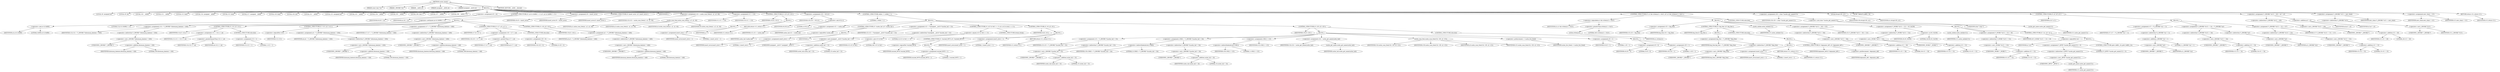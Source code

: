 digraph cache_insert {  
"1000119" [label = "(METHOD,cache_insert)" ]
"1000120" [label = "(PARAM,const char *a1)" ]
"1000121" [label = "(PARAM,_DWORD *a2)" ]
"1000122" [label = "(PARAM,__int64 a3)" ]
"1000123" [label = "(PARAM,unsigned __int64 a4)" ]
"1000124" [label = "(PARAM,unsigned __int16 a5)" ]
"1000125" [label = "(BLOCK,,)" ]
"1000126" [label = "(LOCAL,v8: unsigned int)" ]
"1000127" [label = "(LOCAL,v9: int)" ]
"1000128" [label = "(LOCAL,v10: __int64)" ]
"1000129" [label = "(LOCAL,v11: __int64)" ]
"1000130" [label = "(LOCAL,v12: bool)" ]
"1000131" [label = "(LOCAL,v14: unsigned __int64)" ]
"1000132" [label = "(LOCAL,v15: bool)" ]
"1000133" [label = "(LOCAL,v17: unsigned __int64)" ]
"1000134" [label = "(LOCAL,v18: bool)" ]
"1000135" [label = "(LOCAL,v20: int)" ]
"1000136" [label = "(LOCAL,v21: __int64)" ]
"1000137" [label = "(LOCAL,v22: unsigned int)" ]
"1000138" [label = "(LOCAL,v23: __int64)" ]
"1000139" [label = "(LOCAL,v24: __int64)" ]
"1000140" [label = "(LOCAL,v25: __int64)" ]
"1000141" [label = "(LOCAL,v26: char *)" ]
"1000142" [label = "(LOCAL,v27: __int64)" ]
"1000143" [label = "(LOCAL,v29: __int64 [ 2 ])" ]
"1000144" [label = "(<operator>.assignment,v8 = a5)" ]
"1000145" [label = "(IDENTIFIER,v8,v8 = a5)" ]
"1000146" [label = "(IDENTIFIER,a5,v8 = a5)" ]
"1000147" [label = "(CONTROL_STRUCTURE,if ( (a5 & 0x980) != 0 ),if ( (a5 & 0x980) != 0 ))" ]
"1000148" [label = "(<operator>.notEquals,(a5 & 0x980) != 0)" ]
"1000149" [label = "(<operator>.and,a5 & 0x980)" ]
"1000150" [label = "(IDENTIFIER,a5,a5 & 0x980)" ]
"1000151" [label = "(LITERAL,0x980,a5 & 0x980)" ]
"1000152" [label = "(LITERAL,0,(a5 & 0x980) != 0)" ]
"1000153" [label = "(BLOCK,,)" ]
"1000154" [label = "(<operator>.assignment,v14 = *(_QWORD *)(dnsmasq_daemon + 456))" ]
"1000155" [label = "(IDENTIFIER,v14,v14 = *(_QWORD *)(dnsmasq_daemon + 456))" ]
"1000156" [label = "(<operator>.indirection,*(_QWORD *)(dnsmasq_daemon + 456))" ]
"1000157" [label = "(<operator>.cast,(_QWORD *)(dnsmasq_daemon + 456))" ]
"1000158" [label = "(UNKNOWN,_QWORD *,_QWORD *)" ]
"1000159" [label = "(<operator>.addition,dnsmasq_daemon + 456)" ]
"1000160" [label = "(IDENTIFIER,dnsmasq_daemon,dnsmasq_daemon + 456)" ]
"1000161" [label = "(LITERAL,456,dnsmasq_daemon + 456)" ]
"1000162" [label = "(CONTROL_STRUCTURE,if ( v14 ),if ( v14 ))" ]
"1000163" [label = "(IDENTIFIER,v14,if ( v14 ))" ]
"1000164" [label = "(<operator>.assignment,v15 = v14 >= a4)" ]
"1000165" [label = "(IDENTIFIER,v15,v15 = v14 >= a4)" ]
"1000166" [label = "(<operator>.greaterEqualsThan,v14 >= a4)" ]
"1000167" [label = "(IDENTIFIER,v14,v14 >= a4)" ]
"1000168" [label = "(IDENTIFIER,a4,v14 >= a4)" ]
"1000169" [label = "(CONTROL_STRUCTURE,else,else)" ]
"1000170" [label = "(<operator>.assignment,v15 = 1)" ]
"1000171" [label = "(IDENTIFIER,v15,v15 = 1)" ]
"1000172" [label = "(LITERAL,1,v15 = 1)" ]
"1000173" [label = "(CONTROL_STRUCTURE,if ( !v15 ),if ( !v15 ))" ]
"1000174" [label = "(<operator>.logicalNot,!v15)" ]
"1000175" [label = "(IDENTIFIER,v15,!v15)" ]
"1000176" [label = "(<operator>.assignment,a4 = *(_QWORD *)(dnsmasq_daemon + 456))" ]
"1000177" [label = "(IDENTIFIER,a4,a4 = *(_QWORD *)(dnsmasq_daemon + 456))" ]
"1000178" [label = "(<operator>.indirection,*(_QWORD *)(dnsmasq_daemon + 456))" ]
"1000179" [label = "(<operator>.cast,(_QWORD *)(dnsmasq_daemon + 456))" ]
"1000180" [label = "(UNKNOWN,_QWORD *,_QWORD *)" ]
"1000181" [label = "(<operator>.addition,dnsmasq_daemon + 456)" ]
"1000182" [label = "(IDENTIFIER,dnsmasq_daemon,dnsmasq_daemon + 456)" ]
"1000183" [label = "(LITERAL,456,dnsmasq_daemon + 456)" ]
"1000184" [label = "(<operator>.assignment,v17 = *(_QWORD *)(dnsmasq_daemon + 448))" ]
"1000185" [label = "(IDENTIFIER,v17,v17 = *(_QWORD *)(dnsmasq_daemon + 448))" ]
"1000186" [label = "(<operator>.indirection,*(_QWORD *)(dnsmasq_daemon + 448))" ]
"1000187" [label = "(<operator>.cast,(_QWORD *)(dnsmasq_daemon + 448))" ]
"1000188" [label = "(UNKNOWN,_QWORD *,_QWORD *)" ]
"1000189" [label = "(<operator>.addition,dnsmasq_daemon + 448)" ]
"1000190" [label = "(IDENTIFIER,dnsmasq_daemon,dnsmasq_daemon + 448)" ]
"1000191" [label = "(LITERAL,448,dnsmasq_daemon + 448)" ]
"1000192" [label = "(CONTROL_STRUCTURE,if ( v17 ),if ( v17 ))" ]
"1000193" [label = "(IDENTIFIER,v17,if ( v17 ))" ]
"1000194" [label = "(<operator>.assignment,v18 = v17 > a4)" ]
"1000195" [label = "(IDENTIFIER,v18,v18 = v17 > a4)" ]
"1000196" [label = "(<operator>.greaterThan,v17 > a4)" ]
"1000197" [label = "(IDENTIFIER,v17,v17 > a4)" ]
"1000198" [label = "(IDENTIFIER,a4,v17 > a4)" ]
"1000199" [label = "(CONTROL_STRUCTURE,else,else)" ]
"1000200" [label = "(<operator>.assignment,v18 = 0)" ]
"1000201" [label = "(IDENTIFIER,v18,v18 = 0)" ]
"1000202" [label = "(LITERAL,0,v18 = 0)" ]
"1000203" [label = "(CONTROL_STRUCTURE,if ( v18 ),if ( v18 ))" ]
"1000204" [label = "(IDENTIFIER,v18,if ( v18 ))" ]
"1000205" [label = "(<operator>.assignment,a4 = *(_QWORD *)(dnsmasq_daemon + 448))" ]
"1000206" [label = "(IDENTIFIER,a4,a4 = *(_QWORD *)(dnsmasq_daemon + 448))" ]
"1000207" [label = "(<operator>.indirection,*(_QWORD *)(dnsmasq_daemon + 448))" ]
"1000208" [label = "(<operator>.cast,(_QWORD *)(dnsmasq_daemon + 448))" ]
"1000209" [label = "(UNKNOWN,_QWORD *,_QWORD *)" ]
"1000210" [label = "(<operator>.addition,dnsmasq_daemon + 448)" ]
"1000211" [label = "(IDENTIFIER,dnsmasq_daemon,dnsmasq_daemon + 448)" ]
"1000212" [label = "(LITERAL,448,dnsmasq_daemon + 448)" ]
"1000213" [label = "(<operator>.assignment,v9 = insert_error)" ]
"1000214" [label = "(IDENTIFIER,v9,v9 = insert_error)" ]
"1000215" [label = "(IDENTIFIER,insert_error,v9 = insert_error)" ]
"1000216" [label = "(CONTROL_STRUCTURE,if ( insert_error ),if ( insert_error ))" ]
"1000217" [label = "(IDENTIFIER,insert_error,if ( insert_error ))" ]
"1000218" [label = "(IDENTIFIER,L,)" ]
"1000219" [label = "(<operator>.assignment,v10 = cache_scan_free(a1, a2, a3, v8))" ]
"1000220" [label = "(IDENTIFIER,v10,v10 = cache_scan_free(a1, a2, a3, v8))" ]
"1000221" [label = "(cache_scan_free,cache_scan_free(a1, a2, a3, v8))" ]
"1000222" [label = "(IDENTIFIER,a1,cache_scan_free(a1, a2, a3, v8))" ]
"1000223" [label = "(IDENTIFIER,a2,cache_scan_free(a1, a2, a3, v8))" ]
"1000224" [label = "(IDENTIFIER,a3,cache_scan_free(a1, a2, a3, v8))" ]
"1000225" [label = "(IDENTIFIER,v8,cache_scan_free(a1, a2, a3, v8))" ]
"1000226" [label = "(<operator>.assignment,v11 = v10)" ]
"1000227" [label = "(IDENTIFIER,v11,v11 = v10)" ]
"1000228" [label = "(IDENTIFIER,v10,v11 = v10)" ]
"1000229" [label = "(CONTROL_STRUCTURE,if ( v10 ),if ( v10 ))" ]
"1000230" [label = "(IDENTIFIER,v10,if ( v10 ))" ]
"1000231" [label = "(BLOCK,,)" ]
"1000232" [label = "(BLOCK,,)" ]
"1000233" [label = "(<operator>.assignment,insert_error = 1)" ]
"1000234" [label = "(IDENTIFIER,insert_error,insert_error = 1)" ]
"1000235" [label = "(LITERAL,1,insert_error = 1)" ]
"1000236" [label = "(IDENTIFIER,L,)" ]
"1000237" [label = "(RETURN,return v11;,return v11;)" ]
"1000238" [label = "(IDENTIFIER,v11,return v11;)" ]
"1000239" [label = "(<operator>.assignment,v20 = v8 & 4)" ]
"1000240" [label = "(IDENTIFIER,v20,v20 = v8 & 4)" ]
"1000241" [label = "(<operator>.and,v8 & 4)" ]
"1000242" [label = "(IDENTIFIER,v8,v8 & 4)" ]
"1000243" [label = "(LITERAL,4,v8 & 4)" ]
"1000244" [label = "(CONTROL_STRUCTURE,while ( 1 ),while ( 1 ))" ]
"1000245" [label = "(LITERAL,1,while ( 1 ))" ]
"1000246" [label = "(BLOCK,,)" ]
"1000247" [label = "(<operator>.assignment,v21 = cache_tail)" ]
"1000248" [label = "(IDENTIFIER,v21,v21 = cache_tail)" ]
"1000249" [label = "(IDENTIFIER,cache_tail,v21 = cache_tail)" ]
"1000250" [label = "(CONTROL_STRUCTURE,if ( !cache_tail ),if ( !cache_tail ))" ]
"1000251" [label = "(<operator>.logicalNot,!cache_tail)" ]
"1000252" [label = "(IDENTIFIER,cache_tail,!cache_tail)" ]
"1000253" [label = "(BLOCK,,)" ]
"1000254" [label = "(<operator>.assignment,insert_error = 1)" ]
"1000255" [label = "(IDENTIFIER,insert_error,insert_error = 1)" ]
"1000256" [label = "(LITERAL,1,insert_error = 1)" ]
"1000257" [label = "(IDENTIFIER,L,)" ]
"1000258" [label = "(<operator>.assignment,v22 = *(unsigned __int16 *)(cache_tail + 52))" ]
"1000259" [label = "(IDENTIFIER,v22,v22 = *(unsigned __int16 *)(cache_tail + 52))" ]
"1000260" [label = "(<operator>.indirection,*(unsigned __int16 *)(cache_tail + 52))" ]
"1000261" [label = "(<operator>.cast,(unsigned __int16 *)(cache_tail + 52))" ]
"1000262" [label = "(UNKNOWN,unsigned __int16 *,unsigned __int16 *)" ]
"1000263" [label = "(<operator>.addition,cache_tail + 52)" ]
"1000264" [label = "(IDENTIFIER,cache_tail,cache_tail + 52)" ]
"1000265" [label = "(LITERAL,52,cache_tail + 52)" ]
"1000266" [label = "(CONTROL_STRUCTURE,if ( (v22 & 0xC) == 0 ),if ( (v22 & 0xC) == 0 ))" ]
"1000267" [label = "(<operator>.equals,(v22 & 0xC) == 0)" ]
"1000268" [label = "(<operator>.and,v22 & 0xC)" ]
"1000269" [label = "(IDENTIFIER,v22,v22 & 0xC)" ]
"1000270" [label = "(LITERAL,0xC,v22 & 0xC)" ]
"1000271" [label = "(LITERAL,0,(v22 & 0xC) == 0)" ]
"1000272" [label = "(CONTROL_STRUCTURE,break;,break;)" ]
"1000273" [label = "(CONTROL_STRUCTURE,if ( v9 ),if ( v9 ))" ]
"1000274" [label = "(IDENTIFIER,v9,if ( v9 ))" ]
"1000275" [label = "(BLOCK,,)" ]
"1000276" [label = "(CONTROL_STRUCTURE,if ( !warned_9978 ),if ( !warned_9978 ))" ]
"1000277" [label = "(<operator>.logicalNot,!warned_9978)" ]
"1000278" [label = "(IDENTIFIER,warned_9978,!warned_9978)" ]
"1000279" [label = "(BLOCK,,)" ]
"1000280" [label = "(<operator>.assignment,warned_9978 = 1)" ]
"1000281" [label = "(IDENTIFIER,warned_9978,warned_9978 = 1)" ]
"1000282" [label = "(LITERAL,1,warned_9978 = 1)" ]
"1000283" [label = "(<operator>.assignment,insert_error = 1)" ]
"1000284" [label = "(IDENTIFIER,insert_error,insert_error = 1)" ]
"1000285" [label = "(LITERAL,1,insert_error = 1)" ]
"1000286" [label = "(RETURN,return v11;,return v11;)" ]
"1000287" [label = "(IDENTIFIER,v11,return v11;)" ]
"1000288" [label = "(CONTROL_STRUCTURE,if ( v20 ),if ( v20 ))" ]
"1000289" [label = "(IDENTIFIER,v20,if ( v20 ))" ]
"1000290" [label = "(BLOCK,,)" ]
"1000291" [label = "(<operator>.assignment,v23 = *(_QWORD *)(cache_tail + 32))" ]
"1000292" [label = "(IDENTIFIER,v23,v23 = *(_QWORD *)(cache_tail + 32))" ]
"1000293" [label = "(<operator>.indirection,*(_QWORD *)(cache_tail + 32))" ]
"1000294" [label = "(<operator>.cast,(_QWORD *)(cache_tail + 32))" ]
"1000295" [label = "(UNKNOWN,_QWORD *,_QWORD *)" ]
"1000296" [label = "(<operator>.addition,cache_tail + 32)" ]
"1000297" [label = "(IDENTIFIER,cache_tail,cache_tail + 32)" ]
"1000298" [label = "(LITERAL,32,cache_tail + 32)" ]
"1000299" [label = "(<operator>.assignment,v29[0] = *(_QWORD *)(cache_tail + 24))" ]
"1000300" [label = "(<operator>.indirectIndexAccess,v29[0])" ]
"1000301" [label = "(IDENTIFIER,v29,v29[0] = *(_QWORD *)(cache_tail + 24))" ]
"1000302" [label = "(LITERAL,0,v29[0] = *(_QWORD *)(cache_tail + 24))" ]
"1000303" [label = "(<operator>.indirection,*(_QWORD *)(cache_tail + 24))" ]
"1000304" [label = "(<operator>.cast,(_QWORD *)(cache_tail + 24))" ]
"1000305" [label = "(UNKNOWN,_QWORD *,_QWORD *)" ]
"1000306" [label = "(<operator>.addition,cache_tail + 24)" ]
"1000307" [label = "(IDENTIFIER,cache_tail,cache_tail + 24)" ]
"1000308" [label = "(LITERAL,24,cache_tail + 24)" ]
"1000309" [label = "(<operator>.assignment,v29[1] = v23)" ]
"1000310" [label = "(<operator>.indirectIndexAccess,v29[1])" ]
"1000311" [label = "(IDENTIFIER,v29,v29[1] = v23)" ]
"1000312" [label = "(LITERAL,1,v29[1] = v23)" ]
"1000313" [label = "(IDENTIFIER,v23,v29[1] = v23)" ]
"1000314" [label = "(<operator>.assignment,v24 = cache_get_name(cache_tail))" ]
"1000315" [label = "(IDENTIFIER,v24,v24 = cache_get_name(cache_tail))" ]
"1000316" [label = "(cache_get_name,cache_get_name(cache_tail))" ]
"1000317" [label = "(IDENTIFIER,cache_tail,cache_get_name(cache_tail))" ]
"1000318" [label = "(cache_scan_free,cache_scan_free(v24, v29, a3, v22))" ]
"1000319" [label = "(IDENTIFIER,v24,cache_scan_free(v24, v29, a3, v22))" ]
"1000320" [label = "(IDENTIFIER,v29,cache_scan_free(v24, v29, a3, v22))" ]
"1000321" [label = "(IDENTIFIER,a3,cache_scan_free(v24, v29, a3, v22))" ]
"1000322" [label = "(IDENTIFIER,v22,cache_scan_free(v24, v29, a3, v22))" ]
"1000323" [label = "(<operator>.preIncrement,++cache_live_freed)" ]
"1000324" [label = "(IDENTIFIER,cache_live_freed,++cache_live_freed)" ]
"1000325" [label = "(<operator>.assignment,v9 = 1)" ]
"1000326" [label = "(IDENTIFIER,v9,v9 = 1)" ]
"1000327" [label = "(LITERAL,1,v9 = 1)" ]
"1000328" [label = "(CONTROL_STRUCTURE,else,else)" ]
"1000329" [label = "(BLOCK,,)" ]
"1000330" [label = "(<operator>.assignment,v9 = 0)" ]
"1000331" [label = "(IDENTIFIER,v9,v9 = 0)" ]
"1000332" [label = "(LITERAL,0,v9 = 0)" ]
"1000333" [label = "(<operator>.assignment,v20 = 1)" ]
"1000334" [label = "(IDENTIFIER,v20,v20 = 1)" ]
"1000335" [label = "(LITERAL,1,v20 = 1)" ]
"1000336" [label = "(CONTROL_STRUCTURE,if ( a1 && strlen(a1) > 0x31 ),if ( a1 && strlen(a1) > 0x31 ))" ]
"1000337" [label = "(<operator>.logicalAnd,a1 && strlen(a1) > 0x31)" ]
"1000338" [label = "(IDENTIFIER,a1,a1 && strlen(a1) > 0x31)" ]
"1000339" [label = "(<operator>.greaterThan,strlen(a1) > 0x31)" ]
"1000340" [label = "(strlen,strlen(a1))" ]
"1000341" [label = "(IDENTIFIER,a1,strlen(a1))" ]
"1000342" [label = "(LITERAL,0x31,strlen(a1) > 0x31)" ]
"1000343" [label = "(BLOCK,,)" ]
"1000344" [label = "(<operator>.assignment,v25 = big_free)" ]
"1000345" [label = "(IDENTIFIER,v25,v25 = big_free)" ]
"1000346" [label = "(IDENTIFIER,big_free,v25 = big_free)" ]
"1000347" [label = "(CONTROL_STRUCTURE,if ( big_free ),if ( big_free ))" ]
"1000348" [label = "(IDENTIFIER,big_free,if ( big_free ))" ]
"1000349" [label = "(BLOCK,,)" ]
"1000350" [label = "(<operator>.assignment,big_free = *(_QWORD *)big_free)" ]
"1000351" [label = "(IDENTIFIER,big_free,big_free = *(_QWORD *)big_free)" ]
"1000352" [label = "(<operator>.indirection,*(_QWORD *)big_free)" ]
"1000353" [label = "(<operator>.cast,(_QWORD *)big_free)" ]
"1000354" [label = "(UNKNOWN,_QWORD *,_QWORD *)" ]
"1000355" [label = "(IDENTIFIER,big_free,(_QWORD *)big_free)" ]
"1000356" [label = "(CONTROL_STRUCTURE,else,else)" ]
"1000357" [label = "(BLOCK,,)" ]
"1000358" [label = "(BLOCK,,)" ]
"1000359" [label = "(<operator>.assignment,insert_error = 1)" ]
"1000360" [label = "(IDENTIFIER,insert_error,insert_error = 1)" ]
"1000361" [label = "(LITERAL,1,insert_error = 1)" ]
"1000362" [label = "(RETURN,return v11;,return v11;)" ]
"1000363" [label = "(IDENTIFIER,v11,return v11;)" ]
"1000364" [label = "(CONTROL_STRUCTURE,if ( bignames_left ),if ( bignames_left ))" ]
"1000365" [label = "(IDENTIFIER,bignames_left,if ( bignames_left ))" ]
"1000366" [label = "(<operator>.preDecrement,--bignames_left)" ]
"1000367" [label = "(IDENTIFIER,bignames_left,--bignames_left)" ]
"1000368" [label = "(cache_unlink,cache_unlink(v21))" ]
"1000369" [label = "(IDENTIFIER,v21,cache_unlink(v21))" ]
"1000370" [label = "(<operator>.assignment,*(_QWORD *)(v21 + 56) = v25)" ]
"1000371" [label = "(<operator>.indirection,*(_QWORD *)(v21 + 56))" ]
"1000372" [label = "(<operator>.cast,(_QWORD *)(v21 + 56))" ]
"1000373" [label = "(UNKNOWN,_QWORD *,_QWORD *)" ]
"1000374" [label = "(<operator>.addition,v21 + 56)" ]
"1000375" [label = "(IDENTIFIER,v21,v21 + 56)" ]
"1000376" [label = "(LITERAL,56,v21 + 56)" ]
"1000377" [label = "(IDENTIFIER,v25,*(_QWORD *)(v21 + 56) = v25)" ]
"1000378" [label = "(<operator>.assignment,*(_WORD *)(v21 + 52) = v8 | 0x200)" ]
"1000379" [label = "(<operator>.indirection,*(_WORD *)(v21 + 52))" ]
"1000380" [label = "(<operator>.cast,(_WORD *)(v21 + 52))" ]
"1000381" [label = "(UNKNOWN,_WORD *,_WORD *)" ]
"1000382" [label = "(<operator>.addition,v21 + 52)" ]
"1000383" [label = "(IDENTIFIER,v21,v21 + 52)" ]
"1000384" [label = "(LITERAL,52,v21 + 52)" ]
"1000385" [label = "(<operator>.or,v8 | 0x200)" ]
"1000386" [label = "(IDENTIFIER,v8,v8 | 0x200)" ]
"1000387" [label = "(LITERAL,0x200,v8 | 0x200)" ]
"1000388" [label = "(CONTROL_STRUCTURE,else,else)" ]
"1000389" [label = "(BLOCK,,)" ]
"1000390" [label = "(cache_unlink,cache_unlink(v21))" ]
"1000391" [label = "(IDENTIFIER,v21,cache_unlink(v21))" ]
"1000392" [label = "(<operator>.assignment,*(_WORD *)(v21 + 52) = v8)" ]
"1000393" [label = "(<operator>.indirection,*(_WORD *)(v21 + 52))" ]
"1000394" [label = "(<operator>.cast,(_WORD *)(v21 + 52))" ]
"1000395" [label = "(UNKNOWN,_WORD *,_WORD *)" ]
"1000396" [label = "(<operator>.addition,v21 + 52)" ]
"1000397" [label = "(IDENTIFIER,v21,v21 + 52)" ]
"1000398" [label = "(LITERAL,52,v21 + 52)" ]
"1000399" [label = "(IDENTIFIER,v8,*(_WORD *)(v21 + 52) = v8)" ]
"1000400" [label = "(CONTROL_STRUCTURE,if ( !a1 ),if ( !a1 ))" ]
"1000401" [label = "(<operator>.logicalNot,!a1)" ]
"1000402" [label = "(IDENTIFIER,a1,!a1)" ]
"1000403" [label = "(BLOCK,,)" ]
"1000404" [label = "(<operator>.assignment,*(_BYTE *)cache_get_name(v21) = 0)" ]
"1000405" [label = "(<operator>.indirection,*(_BYTE *)cache_get_name(v21))" ]
"1000406" [label = "(<operator>.cast,(_BYTE *)cache_get_name(v21))" ]
"1000407" [label = "(UNKNOWN,_BYTE *,_BYTE *)" ]
"1000408" [label = "(cache_get_name,cache_get_name(v21))" ]
"1000409" [label = "(IDENTIFIER,v21,cache_get_name(v21))" ]
"1000410" [label = "(LITERAL,0,*(_BYTE *)cache_get_name(v21) = 0)" ]
"1000411" [label = "(CONTROL_STRUCTURE,goto LABEL_54;,goto LABEL_54;)" ]
"1000412" [label = "(<operator>.assignment,v26 = (char *)cache_get_name(v21))" ]
"1000413" [label = "(IDENTIFIER,v26,v26 = (char *)cache_get_name(v21))" ]
"1000414" [label = "(<operator>.cast,(char *)cache_get_name(v21))" ]
"1000415" [label = "(UNKNOWN,char *,char *)" ]
"1000416" [label = "(cache_get_name,cache_get_name(v21))" ]
"1000417" [label = "(IDENTIFIER,v21,cache_get_name(v21))" ]
"1000418" [label = "(strcpy,strcpy(v26, a1))" ]
"1000419" [label = "(IDENTIFIER,v26,strcpy(v26, a1))" ]
"1000420" [label = "(IDENTIFIER,a1,strcpy(v26, a1))" ]
"1000421" [label = "(JUMP_TARGET,LABEL_54)" ]
"1000422" [label = "(CONTROL_STRUCTURE,if ( a2 ),if ( a2 ))" ]
"1000423" [label = "(IDENTIFIER,a2,if ( a2 ))" ]
"1000424" [label = "(BLOCK,,)" ]
"1000425" [label = "(<operator>.assignment,v27 = *((_QWORD *)a2 + 1))" ]
"1000426" [label = "(IDENTIFIER,v27,v27 = *((_QWORD *)a2 + 1))" ]
"1000427" [label = "(<operator>.indirection,*((_QWORD *)a2 + 1))" ]
"1000428" [label = "(<operator>.addition,(_QWORD *)a2 + 1)" ]
"1000429" [label = "(<operator>.cast,(_QWORD *)a2)" ]
"1000430" [label = "(UNKNOWN,_QWORD *,_QWORD *)" ]
"1000431" [label = "(IDENTIFIER,a2,(_QWORD *)a2)" ]
"1000432" [label = "(LITERAL,1,(_QWORD *)a2 + 1)" ]
"1000433" [label = "(<operator>.assignment,*(_QWORD *)(v21 + 24) = *(_QWORD *)a2)" ]
"1000434" [label = "(<operator>.indirection,*(_QWORD *)(v21 + 24))" ]
"1000435" [label = "(<operator>.cast,(_QWORD *)(v21 + 24))" ]
"1000436" [label = "(UNKNOWN,_QWORD *,_QWORD *)" ]
"1000437" [label = "(<operator>.addition,v21 + 24)" ]
"1000438" [label = "(IDENTIFIER,v21,v21 + 24)" ]
"1000439" [label = "(LITERAL,24,v21 + 24)" ]
"1000440" [label = "(<operator>.indirection,*(_QWORD *)a2)" ]
"1000441" [label = "(<operator>.cast,(_QWORD *)a2)" ]
"1000442" [label = "(UNKNOWN,_QWORD *,_QWORD *)" ]
"1000443" [label = "(IDENTIFIER,a2,(_QWORD *)a2)" ]
"1000444" [label = "(<operator>.assignment,*(_QWORD *)(v21 + 32) = v27)" ]
"1000445" [label = "(<operator>.indirection,*(_QWORD *)(v21 + 32))" ]
"1000446" [label = "(<operator>.cast,(_QWORD *)(v21 + 32))" ]
"1000447" [label = "(UNKNOWN,_QWORD *,_QWORD *)" ]
"1000448" [label = "(<operator>.addition,v21 + 32)" ]
"1000449" [label = "(IDENTIFIER,v21,v21 + 32)" ]
"1000450" [label = "(LITERAL,32,v21 + 32)" ]
"1000451" [label = "(IDENTIFIER,v27,*(_QWORD *)(v21 + 32) = v27)" ]
"1000452" [label = "(<operator>.assignment,*(_QWORD *)(v21 + 40) = a4 + a3)" ]
"1000453" [label = "(<operator>.indirection,*(_QWORD *)(v21 + 40))" ]
"1000454" [label = "(<operator>.cast,(_QWORD *)(v21 + 40))" ]
"1000455" [label = "(UNKNOWN,_QWORD *,_QWORD *)" ]
"1000456" [label = "(<operator>.addition,v21 + 40)" ]
"1000457" [label = "(IDENTIFIER,v21,v21 + 40)" ]
"1000458" [label = "(LITERAL,40,v21 + 40)" ]
"1000459" [label = "(<operator>.addition,a4 + a3)" ]
"1000460" [label = "(IDENTIFIER,a4,a4 + a3)" ]
"1000461" [label = "(IDENTIFIER,a3,a4 + a3)" ]
"1000462" [label = "(<operator>.assignment,*(_QWORD *)v21 = new_chain)" ]
"1000463" [label = "(<operator>.indirection,*(_QWORD *)v21)" ]
"1000464" [label = "(<operator>.cast,(_QWORD *)v21)" ]
"1000465" [label = "(UNKNOWN,_QWORD *,_QWORD *)" ]
"1000466" [label = "(IDENTIFIER,v21,(_QWORD *)v21)" ]
"1000467" [label = "(IDENTIFIER,new_chain,*(_QWORD *)v21 = new_chain)" ]
"1000468" [label = "(<operator>.assignment,new_chain = v21)" ]
"1000469" [label = "(IDENTIFIER,new_chain,new_chain = v21)" ]
"1000470" [label = "(IDENTIFIER,v21,new_chain = v21)" ]
"1000471" [label = "(RETURN,return v21;,return v21;)" ]
"1000472" [label = "(IDENTIFIER,v21,return v21;)" ]
"1000473" [label = "(METHOD_RETURN,__int64 __fastcall)" ]
  "1000119" -> "1000120" 
  "1000119" -> "1000121" 
  "1000119" -> "1000122" 
  "1000119" -> "1000123" 
  "1000119" -> "1000124" 
  "1000119" -> "1000125" 
  "1000119" -> "1000473" 
  "1000125" -> "1000126" 
  "1000125" -> "1000127" 
  "1000125" -> "1000128" 
  "1000125" -> "1000129" 
  "1000125" -> "1000130" 
  "1000125" -> "1000131" 
  "1000125" -> "1000132" 
  "1000125" -> "1000133" 
  "1000125" -> "1000134" 
  "1000125" -> "1000135" 
  "1000125" -> "1000136" 
  "1000125" -> "1000137" 
  "1000125" -> "1000138" 
  "1000125" -> "1000139" 
  "1000125" -> "1000140" 
  "1000125" -> "1000141" 
  "1000125" -> "1000142" 
  "1000125" -> "1000143" 
  "1000125" -> "1000144" 
  "1000125" -> "1000147" 
  "1000125" -> "1000213" 
  "1000125" -> "1000216" 
  "1000125" -> "1000218" 
  "1000125" -> "1000219" 
  "1000125" -> "1000226" 
  "1000125" -> "1000229" 
  "1000125" -> "1000239" 
  "1000125" -> "1000244" 
  "1000125" -> "1000336" 
  "1000125" -> "1000412" 
  "1000125" -> "1000418" 
  "1000125" -> "1000421" 
  "1000125" -> "1000422" 
  "1000125" -> "1000452" 
  "1000125" -> "1000462" 
  "1000125" -> "1000468" 
  "1000125" -> "1000471" 
  "1000144" -> "1000145" 
  "1000144" -> "1000146" 
  "1000147" -> "1000148" 
  "1000147" -> "1000153" 
  "1000148" -> "1000149" 
  "1000148" -> "1000152" 
  "1000149" -> "1000150" 
  "1000149" -> "1000151" 
  "1000153" -> "1000154" 
  "1000153" -> "1000162" 
  "1000153" -> "1000173" 
  "1000153" -> "1000184" 
  "1000153" -> "1000192" 
  "1000153" -> "1000203" 
  "1000154" -> "1000155" 
  "1000154" -> "1000156" 
  "1000156" -> "1000157" 
  "1000157" -> "1000158" 
  "1000157" -> "1000159" 
  "1000159" -> "1000160" 
  "1000159" -> "1000161" 
  "1000162" -> "1000163" 
  "1000162" -> "1000164" 
  "1000162" -> "1000169" 
  "1000164" -> "1000165" 
  "1000164" -> "1000166" 
  "1000166" -> "1000167" 
  "1000166" -> "1000168" 
  "1000169" -> "1000170" 
  "1000170" -> "1000171" 
  "1000170" -> "1000172" 
  "1000173" -> "1000174" 
  "1000173" -> "1000176" 
  "1000174" -> "1000175" 
  "1000176" -> "1000177" 
  "1000176" -> "1000178" 
  "1000178" -> "1000179" 
  "1000179" -> "1000180" 
  "1000179" -> "1000181" 
  "1000181" -> "1000182" 
  "1000181" -> "1000183" 
  "1000184" -> "1000185" 
  "1000184" -> "1000186" 
  "1000186" -> "1000187" 
  "1000187" -> "1000188" 
  "1000187" -> "1000189" 
  "1000189" -> "1000190" 
  "1000189" -> "1000191" 
  "1000192" -> "1000193" 
  "1000192" -> "1000194" 
  "1000192" -> "1000199" 
  "1000194" -> "1000195" 
  "1000194" -> "1000196" 
  "1000196" -> "1000197" 
  "1000196" -> "1000198" 
  "1000199" -> "1000200" 
  "1000200" -> "1000201" 
  "1000200" -> "1000202" 
  "1000203" -> "1000204" 
  "1000203" -> "1000205" 
  "1000205" -> "1000206" 
  "1000205" -> "1000207" 
  "1000207" -> "1000208" 
  "1000208" -> "1000209" 
  "1000208" -> "1000210" 
  "1000210" -> "1000211" 
  "1000210" -> "1000212" 
  "1000213" -> "1000214" 
  "1000213" -> "1000215" 
  "1000216" -> "1000217" 
  "1000219" -> "1000220" 
  "1000219" -> "1000221" 
  "1000221" -> "1000222" 
  "1000221" -> "1000223" 
  "1000221" -> "1000224" 
  "1000221" -> "1000225" 
  "1000226" -> "1000227" 
  "1000226" -> "1000228" 
  "1000229" -> "1000230" 
  "1000229" -> "1000231" 
  "1000231" -> "1000232" 
  "1000231" -> "1000237" 
  "1000232" -> "1000233" 
  "1000232" -> "1000236" 
  "1000233" -> "1000234" 
  "1000233" -> "1000235" 
  "1000237" -> "1000238" 
  "1000239" -> "1000240" 
  "1000239" -> "1000241" 
  "1000241" -> "1000242" 
  "1000241" -> "1000243" 
  "1000244" -> "1000245" 
  "1000244" -> "1000246" 
  "1000246" -> "1000247" 
  "1000246" -> "1000250" 
  "1000246" -> "1000258" 
  "1000246" -> "1000266" 
  "1000246" -> "1000273" 
  "1000246" -> "1000288" 
  "1000247" -> "1000248" 
  "1000247" -> "1000249" 
  "1000250" -> "1000251" 
  "1000250" -> "1000253" 
  "1000251" -> "1000252" 
  "1000253" -> "1000254" 
  "1000253" -> "1000257" 
  "1000254" -> "1000255" 
  "1000254" -> "1000256" 
  "1000258" -> "1000259" 
  "1000258" -> "1000260" 
  "1000260" -> "1000261" 
  "1000261" -> "1000262" 
  "1000261" -> "1000263" 
  "1000263" -> "1000264" 
  "1000263" -> "1000265" 
  "1000266" -> "1000267" 
  "1000266" -> "1000272" 
  "1000267" -> "1000268" 
  "1000267" -> "1000271" 
  "1000268" -> "1000269" 
  "1000268" -> "1000270" 
  "1000273" -> "1000274" 
  "1000273" -> "1000275" 
  "1000275" -> "1000276" 
  "1000275" -> "1000283" 
  "1000275" -> "1000286" 
  "1000276" -> "1000277" 
  "1000276" -> "1000279" 
  "1000277" -> "1000278" 
  "1000279" -> "1000280" 
  "1000280" -> "1000281" 
  "1000280" -> "1000282" 
  "1000283" -> "1000284" 
  "1000283" -> "1000285" 
  "1000286" -> "1000287" 
  "1000288" -> "1000289" 
  "1000288" -> "1000290" 
  "1000288" -> "1000328" 
  "1000290" -> "1000291" 
  "1000290" -> "1000299" 
  "1000290" -> "1000309" 
  "1000290" -> "1000314" 
  "1000290" -> "1000318" 
  "1000290" -> "1000323" 
  "1000290" -> "1000325" 
  "1000291" -> "1000292" 
  "1000291" -> "1000293" 
  "1000293" -> "1000294" 
  "1000294" -> "1000295" 
  "1000294" -> "1000296" 
  "1000296" -> "1000297" 
  "1000296" -> "1000298" 
  "1000299" -> "1000300" 
  "1000299" -> "1000303" 
  "1000300" -> "1000301" 
  "1000300" -> "1000302" 
  "1000303" -> "1000304" 
  "1000304" -> "1000305" 
  "1000304" -> "1000306" 
  "1000306" -> "1000307" 
  "1000306" -> "1000308" 
  "1000309" -> "1000310" 
  "1000309" -> "1000313" 
  "1000310" -> "1000311" 
  "1000310" -> "1000312" 
  "1000314" -> "1000315" 
  "1000314" -> "1000316" 
  "1000316" -> "1000317" 
  "1000318" -> "1000319" 
  "1000318" -> "1000320" 
  "1000318" -> "1000321" 
  "1000318" -> "1000322" 
  "1000323" -> "1000324" 
  "1000325" -> "1000326" 
  "1000325" -> "1000327" 
  "1000328" -> "1000329" 
  "1000329" -> "1000330" 
  "1000329" -> "1000333" 
  "1000330" -> "1000331" 
  "1000330" -> "1000332" 
  "1000333" -> "1000334" 
  "1000333" -> "1000335" 
  "1000336" -> "1000337" 
  "1000336" -> "1000343" 
  "1000336" -> "1000388" 
  "1000337" -> "1000338" 
  "1000337" -> "1000339" 
  "1000339" -> "1000340" 
  "1000339" -> "1000342" 
  "1000340" -> "1000341" 
  "1000343" -> "1000344" 
  "1000343" -> "1000347" 
  "1000343" -> "1000368" 
  "1000343" -> "1000370" 
  "1000343" -> "1000378" 
  "1000344" -> "1000345" 
  "1000344" -> "1000346" 
  "1000347" -> "1000348" 
  "1000347" -> "1000349" 
  "1000347" -> "1000356" 
  "1000349" -> "1000350" 
  "1000350" -> "1000351" 
  "1000350" -> "1000352" 
  "1000352" -> "1000353" 
  "1000353" -> "1000354" 
  "1000353" -> "1000355" 
  "1000356" -> "1000357" 
  "1000357" -> "1000358" 
  "1000357" -> "1000364" 
  "1000358" -> "1000359" 
  "1000358" -> "1000362" 
  "1000359" -> "1000360" 
  "1000359" -> "1000361" 
  "1000362" -> "1000363" 
  "1000364" -> "1000365" 
  "1000364" -> "1000366" 
  "1000366" -> "1000367" 
  "1000368" -> "1000369" 
  "1000370" -> "1000371" 
  "1000370" -> "1000377" 
  "1000371" -> "1000372" 
  "1000372" -> "1000373" 
  "1000372" -> "1000374" 
  "1000374" -> "1000375" 
  "1000374" -> "1000376" 
  "1000378" -> "1000379" 
  "1000378" -> "1000385" 
  "1000379" -> "1000380" 
  "1000380" -> "1000381" 
  "1000380" -> "1000382" 
  "1000382" -> "1000383" 
  "1000382" -> "1000384" 
  "1000385" -> "1000386" 
  "1000385" -> "1000387" 
  "1000388" -> "1000389" 
  "1000389" -> "1000390" 
  "1000389" -> "1000392" 
  "1000389" -> "1000400" 
  "1000390" -> "1000391" 
  "1000392" -> "1000393" 
  "1000392" -> "1000399" 
  "1000393" -> "1000394" 
  "1000394" -> "1000395" 
  "1000394" -> "1000396" 
  "1000396" -> "1000397" 
  "1000396" -> "1000398" 
  "1000400" -> "1000401" 
  "1000400" -> "1000403" 
  "1000401" -> "1000402" 
  "1000403" -> "1000404" 
  "1000403" -> "1000411" 
  "1000404" -> "1000405" 
  "1000404" -> "1000410" 
  "1000405" -> "1000406" 
  "1000406" -> "1000407" 
  "1000406" -> "1000408" 
  "1000408" -> "1000409" 
  "1000412" -> "1000413" 
  "1000412" -> "1000414" 
  "1000414" -> "1000415" 
  "1000414" -> "1000416" 
  "1000416" -> "1000417" 
  "1000418" -> "1000419" 
  "1000418" -> "1000420" 
  "1000422" -> "1000423" 
  "1000422" -> "1000424" 
  "1000424" -> "1000425" 
  "1000424" -> "1000433" 
  "1000424" -> "1000444" 
  "1000425" -> "1000426" 
  "1000425" -> "1000427" 
  "1000427" -> "1000428" 
  "1000428" -> "1000429" 
  "1000428" -> "1000432" 
  "1000429" -> "1000430" 
  "1000429" -> "1000431" 
  "1000433" -> "1000434" 
  "1000433" -> "1000440" 
  "1000434" -> "1000435" 
  "1000435" -> "1000436" 
  "1000435" -> "1000437" 
  "1000437" -> "1000438" 
  "1000437" -> "1000439" 
  "1000440" -> "1000441" 
  "1000441" -> "1000442" 
  "1000441" -> "1000443" 
  "1000444" -> "1000445" 
  "1000444" -> "1000451" 
  "1000445" -> "1000446" 
  "1000446" -> "1000447" 
  "1000446" -> "1000448" 
  "1000448" -> "1000449" 
  "1000448" -> "1000450" 
  "1000452" -> "1000453" 
  "1000452" -> "1000459" 
  "1000453" -> "1000454" 
  "1000454" -> "1000455" 
  "1000454" -> "1000456" 
  "1000456" -> "1000457" 
  "1000456" -> "1000458" 
  "1000459" -> "1000460" 
  "1000459" -> "1000461" 
  "1000462" -> "1000463" 
  "1000462" -> "1000467" 
  "1000463" -> "1000464" 
  "1000464" -> "1000465" 
  "1000464" -> "1000466" 
  "1000468" -> "1000469" 
  "1000468" -> "1000470" 
  "1000471" -> "1000472" 
}
